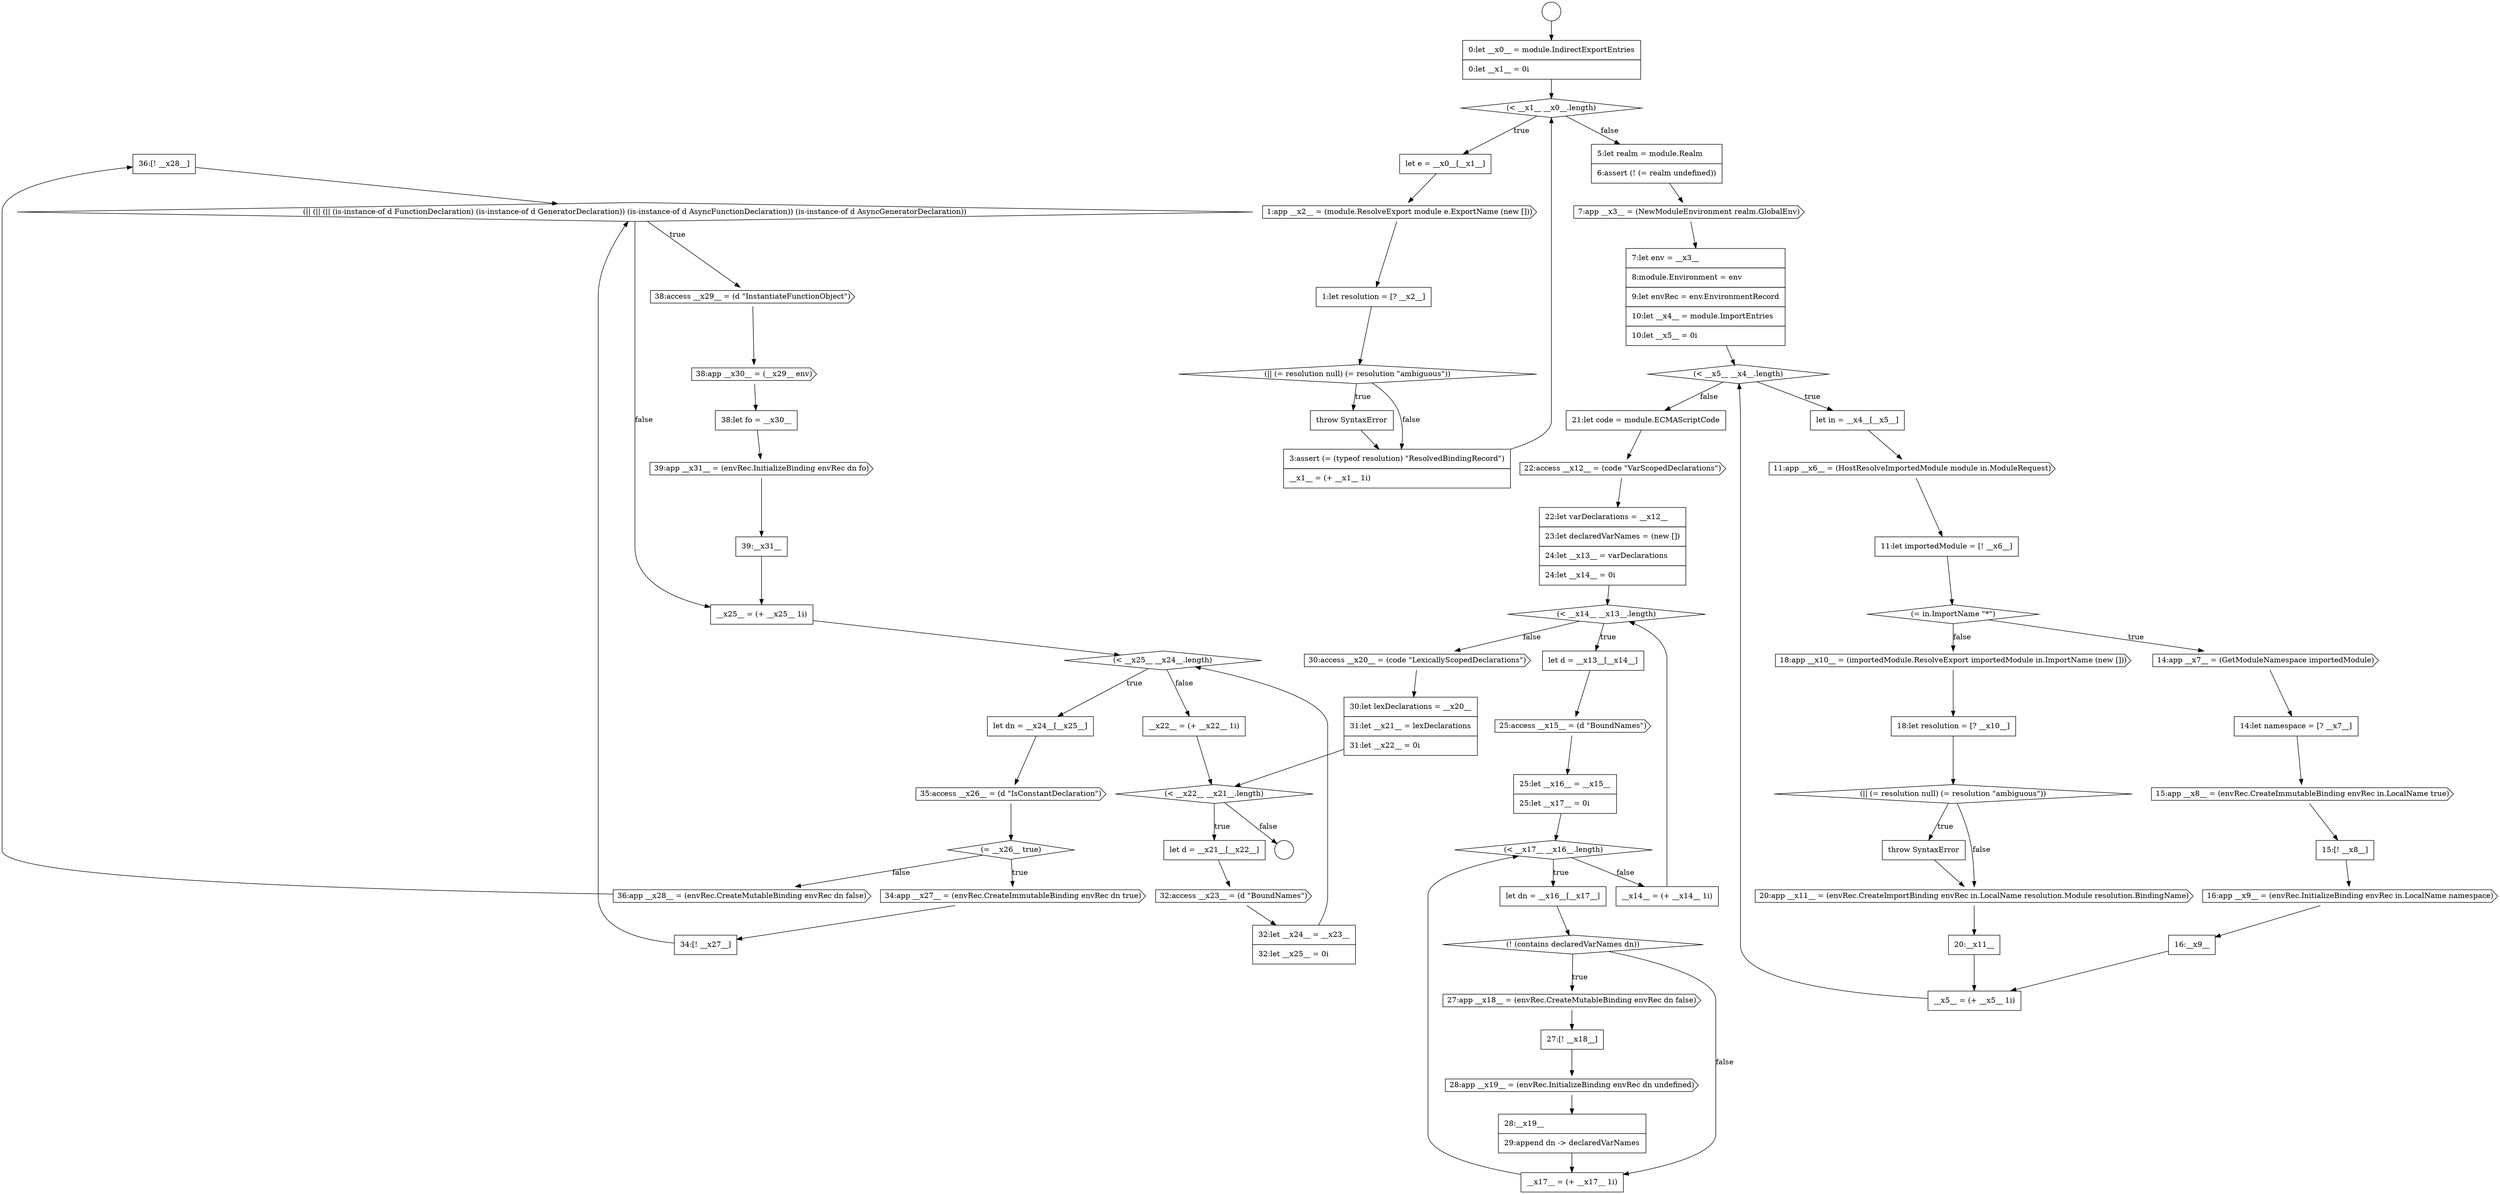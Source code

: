 digraph {
  node10658 [shape=none, margin=0, label=<<font color="black">
    <table border="0" cellborder="1" cellspacing="0" cellpadding="10">
      <tr><td align="left">36:[! __x28__]</td></tr>
    </table>
  </font>> color="black" fillcolor="white" style=filled]
  node10620 [shape=cds, label=<<font color="black">16:app __x9__ = (envRec.InitializeBinding envRec in.LocalName namespace)</font>> color="black" fillcolor="white" style=filled]
  node10664 [shape=none, margin=0, label=<<font color="black">
    <table border="0" cellborder="1" cellspacing="0" cellpadding="10">
      <tr><td align="left">39:__x31__</td></tr>
    </table>
  </font>> color="black" fillcolor="white" style=filled]
  node10660 [shape=cds, label=<<font color="black">38:access __x29__ = (d &quot;InstantiateFunctionObject&quot;)</font>> color="black" fillcolor="white" style=filled]
  node10653 [shape=cds, label=<<font color="black">35:access __x26__ = (d &quot;IsConstantDeclaration&quot;)</font>> color="black" fillcolor="white" style=filled]
  node10663 [shape=cds, label=<<font color="black">39:app __x31__ = (envRec.InitializeBinding envRec dn fo)</font>> color="black" fillcolor="white" style=filled]
  node10637 [shape=none, margin=0, label=<<font color="black">
    <table border="0" cellborder="1" cellspacing="0" cellpadding="10">
      <tr><td align="left">let dn = __x16__[__x17__]</td></tr>
    </table>
  </font>> color="black" fillcolor="white" style=filled]
  node10600 [shape=none, margin=0, label=<<font color="black">
    <table border="0" cellborder="1" cellspacing="0" cellpadding="10">
      <tr><td align="left">0:let __x0__ = module.IndirectExportEntries</td></tr>
      <tr><td align="left">0:let __x1__ = 0i</td></tr>
    </table>
  </font>> color="black" fillcolor="white" style=filled]
  node10642 [shape=none, margin=0, label=<<font color="black">
    <table border="0" cellborder="1" cellspacing="0" cellpadding="10">
      <tr><td align="left">28:__x19__</td></tr>
      <tr><td align="left">29:append dn -&gt; declaredVarNames</td></tr>
    </table>
  </font>> color="black" fillcolor="white" style=filled]
  node10609 [shape=cds, label=<<font color="black">7:app __x3__ = (NewModuleEnvironment realm.GlobalEnv)</font>> color="black" fillcolor="white" style=filled]
  node10647 [shape=diamond, label=<<font color="black">(&lt; __x22__ __x21__.length)</font>> color="black" fillcolor="white" style=filled]
  node10638 [shape=diamond, label=<<font color="black">(! (contains declaredVarNames dn))</font>> color="black" fillcolor="white" style=filled]
  node10662 [shape=none, margin=0, label=<<font color="black">
    <table border="0" cellborder="1" cellspacing="0" cellpadding="10">
      <tr><td align="left">38:let fo = __x30__</td></tr>
    </table>
  </font>> color="black" fillcolor="white" style=filled]
  node10616 [shape=cds, label=<<font color="black">14:app __x7__ = (GetModuleNamespace importedModule)</font>> color="black" fillcolor="white" style=filled]
  node10599 [shape=circle label=" " color="black" fillcolor="white" style=filled]
  node10633 [shape=none, margin=0, label=<<font color="black">
    <table border="0" cellborder="1" cellspacing="0" cellpadding="10">
      <tr><td align="left">let d = __x13__[__x14__]</td></tr>
    </table>
  </font>> color="black" fillcolor="white" style=filled]
  node10619 [shape=none, margin=0, label=<<font color="black">
    <table border="0" cellborder="1" cellspacing="0" cellpadding="10">
      <tr><td align="left">15:[! __x8__]</td></tr>
    </table>
  </font>> color="black" fillcolor="white" style=filled]
  node10630 [shape=cds, label=<<font color="black">22:access __x12__ = (code &quot;VarScopedDeclarations&quot;)</font>> color="black" fillcolor="white" style=filled]
  node10606 [shape=none, margin=0, label=<<font color="black">
    <table border="0" cellborder="1" cellspacing="0" cellpadding="10">
      <tr><td align="left">throw SyntaxError</td></tr>
    </table>
  </font>> color="black" fillcolor="white" style=filled]
  node10655 [shape=cds, label=<<font color="black">34:app __x27__ = (envRec.CreateImmutableBinding envRec dn true)</font>> color="black" fillcolor="white" style=filled]
  node10650 [shape=none, margin=0, label=<<font color="black">
    <table border="0" cellborder="1" cellspacing="0" cellpadding="10">
      <tr><td align="left">32:let __x24__ = __x23__</td></tr>
      <tr><td align="left">32:let __x25__ = 0i</td></tr>
    </table>
  </font>> color="black" fillcolor="white" style=filled]
  node10665 [shape=none, margin=0, label=<<font color="black">
    <table border="0" cellborder="1" cellspacing="0" cellpadding="10">
      <tr><td align="left">__x25__ = (+ __x25__ 1i)</td></tr>
    </table>
  </font>> color="black" fillcolor="white" style=filled]
  node10641 [shape=cds, label=<<font color="black">28:app __x19__ = (envRec.InitializeBinding envRec dn undefined)</font>> color="black" fillcolor="white" style=filled]
  node10623 [shape=none, margin=0, label=<<font color="black">
    <table border="0" cellborder="1" cellspacing="0" cellpadding="10">
      <tr><td align="left">18:let resolution = [? __x10__]</td></tr>
    </table>
  </font>> color="black" fillcolor="white" style=filled]
  node10626 [shape=cds, label=<<font color="black">20:app __x11__ = (envRec.CreateImportBinding envRec in.LocalName resolution.Module resolution.BindingName)</font>> color="black" fillcolor="white" style=filled]
  node10602 [shape=none, margin=0, label=<<font color="black">
    <table border="0" cellborder="1" cellspacing="0" cellpadding="10">
      <tr><td align="left">let e = __x0__[__x1__]</td></tr>
    </table>
  </font>> color="black" fillcolor="white" style=filled]
  node10652 [shape=none, margin=0, label=<<font color="black">
    <table border="0" cellborder="1" cellspacing="0" cellpadding="10">
      <tr><td align="left">let dn = __x24__[__x25__]</td></tr>
    </table>
  </font>> color="black" fillcolor="white" style=filled]
  node10598 [shape=circle label=" " color="black" fillcolor="white" style=filled]
  node10639 [shape=cds, label=<<font color="black">27:app __x18__ = (envRec.CreateMutableBinding envRec dn false)</font>> color="black" fillcolor="white" style=filled]
  node10657 [shape=cds, label=<<font color="black">36:app __x28__ = (envRec.CreateMutableBinding envRec dn false)</font>> color="black" fillcolor="white" style=filled]
  node10612 [shape=none, margin=0, label=<<font color="black">
    <table border="0" cellborder="1" cellspacing="0" cellpadding="10">
      <tr><td align="left">let in = __x4__[__x5__]</td></tr>
    </table>
  </font>> color="black" fillcolor="white" style=filled]
  node10634 [shape=cds, label=<<font color="black">25:access __x15__ = (d &quot;BoundNames&quot;)</font>> color="black" fillcolor="white" style=filled]
  node10615 [shape=diamond, label=<<font color="black">(= in.ImportName &quot;*&quot;)</font>> color="black" fillcolor="white" style=filled]
  node10644 [shape=none, margin=0, label=<<font color="black">
    <table border="0" cellborder="1" cellspacing="0" cellpadding="10">
      <tr><td align="left">__x14__ = (+ __x14__ 1i)</td></tr>
    </table>
  </font>> color="black" fillcolor="white" style=filled]
  node10646 [shape=none, margin=0, label=<<font color="black">
    <table border="0" cellborder="1" cellspacing="0" cellpadding="10">
      <tr><td align="left">30:let lexDeclarations = __x20__</td></tr>
      <tr><td align="left">31:let __x21__ = lexDeclarations</td></tr>
      <tr><td align="left">31:let __x22__ = 0i</td></tr>
    </table>
  </font>> color="black" fillcolor="white" style=filled]
  node10661 [shape=cds, label=<<font color="black">38:app __x30__ = (__x29__ env)</font>> color="black" fillcolor="white" style=filled]
  node10666 [shape=none, margin=0, label=<<font color="black">
    <table border="0" cellborder="1" cellspacing="0" cellpadding="10">
      <tr><td align="left">__x22__ = (+ __x22__ 1i)</td></tr>
    </table>
  </font>> color="black" fillcolor="white" style=filled]
  node10603 [shape=cds, label=<<font color="black">1:app __x2__ = (module.ResolveExport module e.ExportName (new []))</font>> color="black" fillcolor="white" style=filled]
  node10629 [shape=none, margin=0, label=<<font color="black">
    <table border="0" cellborder="1" cellspacing="0" cellpadding="10">
      <tr><td align="left">21:let code = module.ECMAScriptCode</td></tr>
    </table>
  </font>> color="black" fillcolor="white" style=filled]
  node10651 [shape=diamond, label=<<font color="black">(&lt; __x25__ __x24__.length)</font>> color="black" fillcolor="white" style=filled]
  node10614 [shape=none, margin=0, label=<<font color="black">
    <table border="0" cellborder="1" cellspacing="0" cellpadding="10">
      <tr><td align="left">11:let importedModule = [! __x6__]</td></tr>
    </table>
  </font>> color="black" fillcolor="white" style=filled]
  node10656 [shape=none, margin=0, label=<<font color="black">
    <table border="0" cellborder="1" cellspacing="0" cellpadding="10">
      <tr><td align="left">34:[! __x27__]</td></tr>
    </table>
  </font>> color="black" fillcolor="white" style=filled]
  node10635 [shape=none, margin=0, label=<<font color="black">
    <table border="0" cellborder="1" cellspacing="0" cellpadding="10">
      <tr><td align="left">25:let __x16__ = __x15__</td></tr>
      <tr><td align="left">25:let __x17__ = 0i</td></tr>
    </table>
  </font>> color="black" fillcolor="white" style=filled]
  node10624 [shape=diamond, label=<<font color="black">(|| (= resolution null) (= resolution &quot;ambiguous&quot;))</font>> color="black" fillcolor="white" style=filled]
  node10607 [shape=none, margin=0, label=<<font color="black">
    <table border="0" cellborder="1" cellspacing="0" cellpadding="10">
      <tr><td align="left">3:assert (= (typeof resolution) &quot;ResolvedBindingRecord&quot;)</td></tr>
      <tr><td align="left">__x1__ = (+ __x1__ 1i)</td></tr>
    </table>
  </font>> color="black" fillcolor="white" style=filled]
  node10625 [shape=none, margin=0, label=<<font color="black">
    <table border="0" cellborder="1" cellspacing="0" cellpadding="10">
      <tr><td align="left">throw SyntaxError</td></tr>
    </table>
  </font>> color="black" fillcolor="white" style=filled]
  node10611 [shape=diamond, label=<<font color="black">(&lt; __x5__ __x4__.length)</font>> color="black" fillcolor="white" style=filled]
  node10640 [shape=none, margin=0, label=<<font color="black">
    <table border="0" cellborder="1" cellspacing="0" cellpadding="10">
      <tr><td align="left">27:[! __x18__]</td></tr>
    </table>
  </font>> color="black" fillcolor="white" style=filled]
  node10645 [shape=cds, label=<<font color="black">30:access __x20__ = (code &quot;LexicallyScopedDeclarations&quot;)</font>> color="black" fillcolor="white" style=filled]
  node10621 [shape=none, margin=0, label=<<font color="black">
    <table border="0" cellborder="1" cellspacing="0" cellpadding="10">
      <tr><td align="left">16:__x9__</td></tr>
    </table>
  </font>> color="black" fillcolor="white" style=filled]
  node10628 [shape=none, margin=0, label=<<font color="black">
    <table border="0" cellborder="1" cellspacing="0" cellpadding="10">
      <tr><td align="left">__x5__ = (+ __x5__ 1i)</td></tr>
    </table>
  </font>> color="black" fillcolor="white" style=filled]
  node10643 [shape=none, margin=0, label=<<font color="black">
    <table border="0" cellborder="1" cellspacing="0" cellpadding="10">
      <tr><td align="left">__x17__ = (+ __x17__ 1i)</td></tr>
    </table>
  </font>> color="black" fillcolor="white" style=filled]
  node10617 [shape=none, margin=0, label=<<font color="black">
    <table border="0" cellborder="1" cellspacing="0" cellpadding="10">
      <tr><td align="left">14:let namespace = [? __x7__]</td></tr>
    </table>
  </font>> color="black" fillcolor="white" style=filled]
  node10632 [shape=diamond, label=<<font color="black">(&lt; __x14__ __x13__.length)</font>> color="black" fillcolor="white" style=filled]
  node10604 [shape=none, margin=0, label=<<font color="black">
    <table border="0" cellborder="1" cellspacing="0" cellpadding="10">
      <tr><td align="left">1:let resolution = [? __x2__]</td></tr>
    </table>
  </font>> color="black" fillcolor="white" style=filled]
  node10636 [shape=diamond, label=<<font color="black">(&lt; __x17__ __x16__.length)</font>> color="black" fillcolor="white" style=filled]
  node10613 [shape=cds, label=<<font color="black">11:app __x6__ = (HostResolveImportedModule module in.ModuleRequest)</font>> color="black" fillcolor="white" style=filled]
  node10608 [shape=none, margin=0, label=<<font color="black">
    <table border="0" cellborder="1" cellspacing="0" cellpadding="10">
      <tr><td align="left">5:let realm = module.Realm</td></tr>
      <tr><td align="left">6:assert (! (= realm undefined))</td></tr>
    </table>
  </font>> color="black" fillcolor="white" style=filled]
  node10605 [shape=diamond, label=<<font color="black">(|| (= resolution null) (= resolution &quot;ambiguous&quot;))</font>> color="black" fillcolor="white" style=filled]
  node10659 [shape=diamond, label=<<font color="black">(|| (|| (|| (is-instance-of d FunctionDeclaration) (is-instance-of d GeneratorDeclaration)) (is-instance-of d AsyncFunctionDeclaration)) (is-instance-of d AsyncGeneratorDeclaration))</font>> color="black" fillcolor="white" style=filled]
  node10610 [shape=none, margin=0, label=<<font color="black">
    <table border="0" cellborder="1" cellspacing="0" cellpadding="10">
      <tr><td align="left">7:let env = __x3__</td></tr>
      <tr><td align="left">8:module.Environment = env</td></tr>
      <tr><td align="left">9:let envRec = env.EnvironmentRecord</td></tr>
      <tr><td align="left">10:let __x4__ = module.ImportEntries</td></tr>
      <tr><td align="left">10:let __x5__ = 0i</td></tr>
    </table>
  </font>> color="black" fillcolor="white" style=filled]
  node10648 [shape=none, margin=0, label=<<font color="black">
    <table border="0" cellborder="1" cellspacing="0" cellpadding="10">
      <tr><td align="left">let d = __x21__[__x22__]</td></tr>
    </table>
  </font>> color="black" fillcolor="white" style=filled]
  node10627 [shape=none, margin=0, label=<<font color="black">
    <table border="0" cellborder="1" cellspacing="0" cellpadding="10">
      <tr><td align="left">20:__x11__</td></tr>
    </table>
  </font>> color="black" fillcolor="white" style=filled]
  node10601 [shape=diamond, label=<<font color="black">(&lt; __x1__ __x0__.length)</font>> color="black" fillcolor="white" style=filled]
  node10631 [shape=none, margin=0, label=<<font color="black">
    <table border="0" cellborder="1" cellspacing="0" cellpadding="10">
      <tr><td align="left">22:let varDeclarations = __x12__</td></tr>
      <tr><td align="left">23:let declaredVarNames = (new [])</td></tr>
      <tr><td align="left">24:let __x13__ = varDeclarations</td></tr>
      <tr><td align="left">24:let __x14__ = 0i</td></tr>
    </table>
  </font>> color="black" fillcolor="white" style=filled]
  node10649 [shape=cds, label=<<font color="black">32:access __x23__ = (d &quot;BoundNames&quot;)</font>> color="black" fillcolor="white" style=filled]
  node10622 [shape=cds, label=<<font color="black">18:app __x10__ = (importedModule.ResolveExport importedModule in.ImportName (new []))</font>> color="black" fillcolor="white" style=filled]
  node10654 [shape=diamond, label=<<font color="black">(= __x26__ true)</font>> color="black" fillcolor="white" style=filled]
  node10618 [shape=cds, label=<<font color="black">15:app __x8__ = (envRec.CreateImmutableBinding envRec in.LocalName true)</font>> color="black" fillcolor="white" style=filled]
  node10646 -> node10647 [ color="black"]
  node10658 -> node10659 [ color="black"]
  node10653 -> node10654 [ color="black"]
  node10662 -> node10663 [ color="black"]
  node10603 -> node10604 [ color="black"]
  node10651 -> node10652 [label=<<font color="black">true</font>> color="black"]
  node10651 -> node10666 [label=<<font color="black">false</font>> color="black"]
  node10627 -> node10628 [ color="black"]
  node10666 -> node10647 [ color="black"]
  node10612 -> node10613 [ color="black"]
  node10610 -> node10611 [ color="black"]
  node10634 -> node10635 [ color="black"]
  node10619 -> node10620 [ color="black"]
  node10606 -> node10607 [ color="black"]
  node10661 -> node10662 [ color="black"]
  node10637 -> node10638 [ color="black"]
  node10652 -> node10653 [ color="black"]
  node10626 -> node10627 [ color="black"]
  node10604 -> node10605 [ color="black"]
  node10629 -> node10630 [ color="black"]
  node10601 -> node10602 [label=<<font color="black">true</font>> color="black"]
  node10601 -> node10608 [label=<<font color="black">false</font>> color="black"]
  node10628 -> node10611 [ color="black"]
  node10638 -> node10639 [label=<<font color="black">true</font>> color="black"]
  node10638 -> node10643 [label=<<font color="black">false</font>> color="black"]
  node10663 -> node10664 [ color="black"]
  node10641 -> node10642 [ color="black"]
  node10636 -> node10637 [label=<<font color="black">true</font>> color="black"]
  node10636 -> node10644 [label=<<font color="black">false</font>> color="black"]
  node10623 -> node10624 [ color="black"]
  node10664 -> node10665 [ color="black"]
  node10630 -> node10631 [ color="black"]
  node10643 -> node10636 [ color="black"]
  node10615 -> node10616 [label=<<font color="black">true</font>> color="black"]
  node10615 -> node10622 [label=<<font color="black">false</font>> color="black"]
  node10633 -> node10634 [ color="black"]
  node10617 -> node10618 [ color="black"]
  node10660 -> node10661 [ color="black"]
  node10602 -> node10603 [ color="black"]
  node10635 -> node10636 [ color="black"]
  node10600 -> node10601 [ color="black"]
  node10649 -> node10650 [ color="black"]
  node10639 -> node10640 [ color="black"]
  node10657 -> node10658 [ color="black"]
  node10654 -> node10655 [label=<<font color="black">true</font>> color="black"]
  node10654 -> node10657 [label=<<font color="black">false</font>> color="black"]
  node10618 -> node10619 [ color="black"]
  node10608 -> node10609 [ color="black"]
  node10647 -> node10648 [label=<<font color="black">true</font>> color="black"]
  node10647 -> node10599 [label=<<font color="black">false</font>> color="black"]
  node10598 -> node10600 [ color="black"]
  node10644 -> node10632 [ color="black"]
  node10614 -> node10615 [ color="black"]
  node10642 -> node10643 [ color="black"]
  node10659 -> node10660 [label=<<font color="black">true</font>> color="black"]
  node10659 -> node10665 [label=<<font color="black">false</font>> color="black"]
  node10656 -> node10659 [ color="black"]
  node10632 -> node10633 [label=<<font color="black">true</font>> color="black"]
  node10632 -> node10645 [label=<<font color="black">false</font>> color="black"]
  node10665 -> node10651 [ color="black"]
  node10621 -> node10628 [ color="black"]
  node10650 -> node10651 [ color="black"]
  node10640 -> node10641 [ color="black"]
  node10609 -> node10610 [ color="black"]
  node10605 -> node10606 [label=<<font color="black">true</font>> color="black"]
  node10605 -> node10607 [label=<<font color="black">false</font>> color="black"]
  node10607 -> node10601 [ color="black"]
  node10625 -> node10626 [ color="black"]
  node10620 -> node10621 [ color="black"]
  node10645 -> node10646 [ color="black"]
  node10613 -> node10614 [ color="black"]
  node10611 -> node10612 [label=<<font color="black">true</font>> color="black"]
  node10611 -> node10629 [label=<<font color="black">false</font>> color="black"]
  node10616 -> node10617 [ color="black"]
  node10648 -> node10649 [ color="black"]
  node10624 -> node10625 [label=<<font color="black">true</font>> color="black"]
  node10624 -> node10626 [label=<<font color="black">false</font>> color="black"]
  node10631 -> node10632 [ color="black"]
  node10622 -> node10623 [ color="black"]
  node10655 -> node10656 [ color="black"]
}
